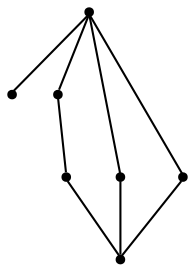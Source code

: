 graph {
  node [shape=point,comment="{\"directed\":false,\"doi\":\"10.1007/978-3-319-27261-0_35\",\"figure\":\"3 (2)\"}"]

  v0 [pos="1645.9257831134169,1594.111753795366"]
  v1 [pos="1062.8578597263813,1711.4123790157807"]
  v2 [pos="962.816936464231,1828.713004236196"]
  v3 [pos="892.0806719097418,1770.0626916259885"]
  v4 [pos="650.573451203547,1652.7610490033594"]
  v5 [pos="933.5164110037205,1887.3631896711267"]
  v6 [pos="945.6558214727563,1946.0176990654672"]

  v0 -- v1 [id="-1",pos="1645.9257831134169,1594.111753795366 1062.8578597263813,1711.4123790157807 1062.8578597263813,1711.4123790157807 1062.8578597263813,1711.4123790157807"]
  v4 -- v6 [id="-2",pos="650.573451203547,1652.7610490033594 945.6558214727563,1946.0176990654672 945.6558214727563,1946.0176990654672 945.6558214727563,1946.0176990654672"]
  v3 -- v6 [id="-3",pos="892.0806719097418,1770.0626916259885 945.6558214727563,1946.0176990654672 945.6558214727563,1946.0176990654672 945.6558214727563,1946.0176990654672"]
  v5 -- v6 [id="-4",pos="933.5164110037205,1887.3631896711267 945.6558214727563,1946.0176990654672 945.6558214727563,1946.0176990654672 945.6558214727563,1946.0176990654672"]
  v2 -- v5 [id="-5",pos="962.816936464231,1828.713004236196 933.5164110037205,1887.3631896711267 933.5164110037205,1887.3631896711267 933.5164110037205,1887.3631896711267"]
  v0 -- v4 [id="-6",pos="1645.9257831134169,1594.111753795366 650.573451203547,1652.7610490033594 650.573451203547,1652.7610490033594 650.573451203547,1652.7610490033594"]
  v0 -- v3 [id="-7",pos="1645.9257831134169,1594.111753795366 892.0806719097418,1770.0626916259885 892.0806719097418,1770.0626916259885 892.0806719097418,1770.0626916259885"]
  v0 -- v2 [id="-8",pos="1645.9257831134169,1594.111753795366 962.816936464231,1828.713004236196 962.816936464231,1828.713004236196 962.816936464231,1828.713004236196"]
}